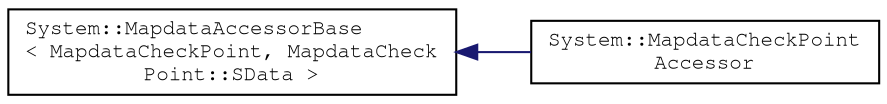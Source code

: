 digraph "Graphical Class Hierarchy"
{
 // LATEX_PDF_SIZE
  edge [fontname="FreeMono",fontsize="10",labelfontname="FreeMono",labelfontsize="10"];
  node [fontname="FreeMono",fontsize="10",shape=record];
  rankdir="LR";
  Node0 [label="System::MapdataAccessorBase\l\< MapdataCheckPoint, MapdataCheck\lPoint::SData \>",height=0.2,width=0.4,color="black", fillcolor="white", style="filled",URL="$struct_system_1_1_mapdata_accessor_base.html",tooltip=" "];
  Node0 -> Node1 [dir="back",color="midnightblue",fontsize="10",style="solid",fontname="FreeMono"];
  Node1 [label="System::MapdataCheckPoint\lAccessor",height=0.2,width=0.4,color="black", fillcolor="white", style="filled",URL="$class_system_1_1_mapdata_check_point_accessor.html",tooltip=" "];
}
